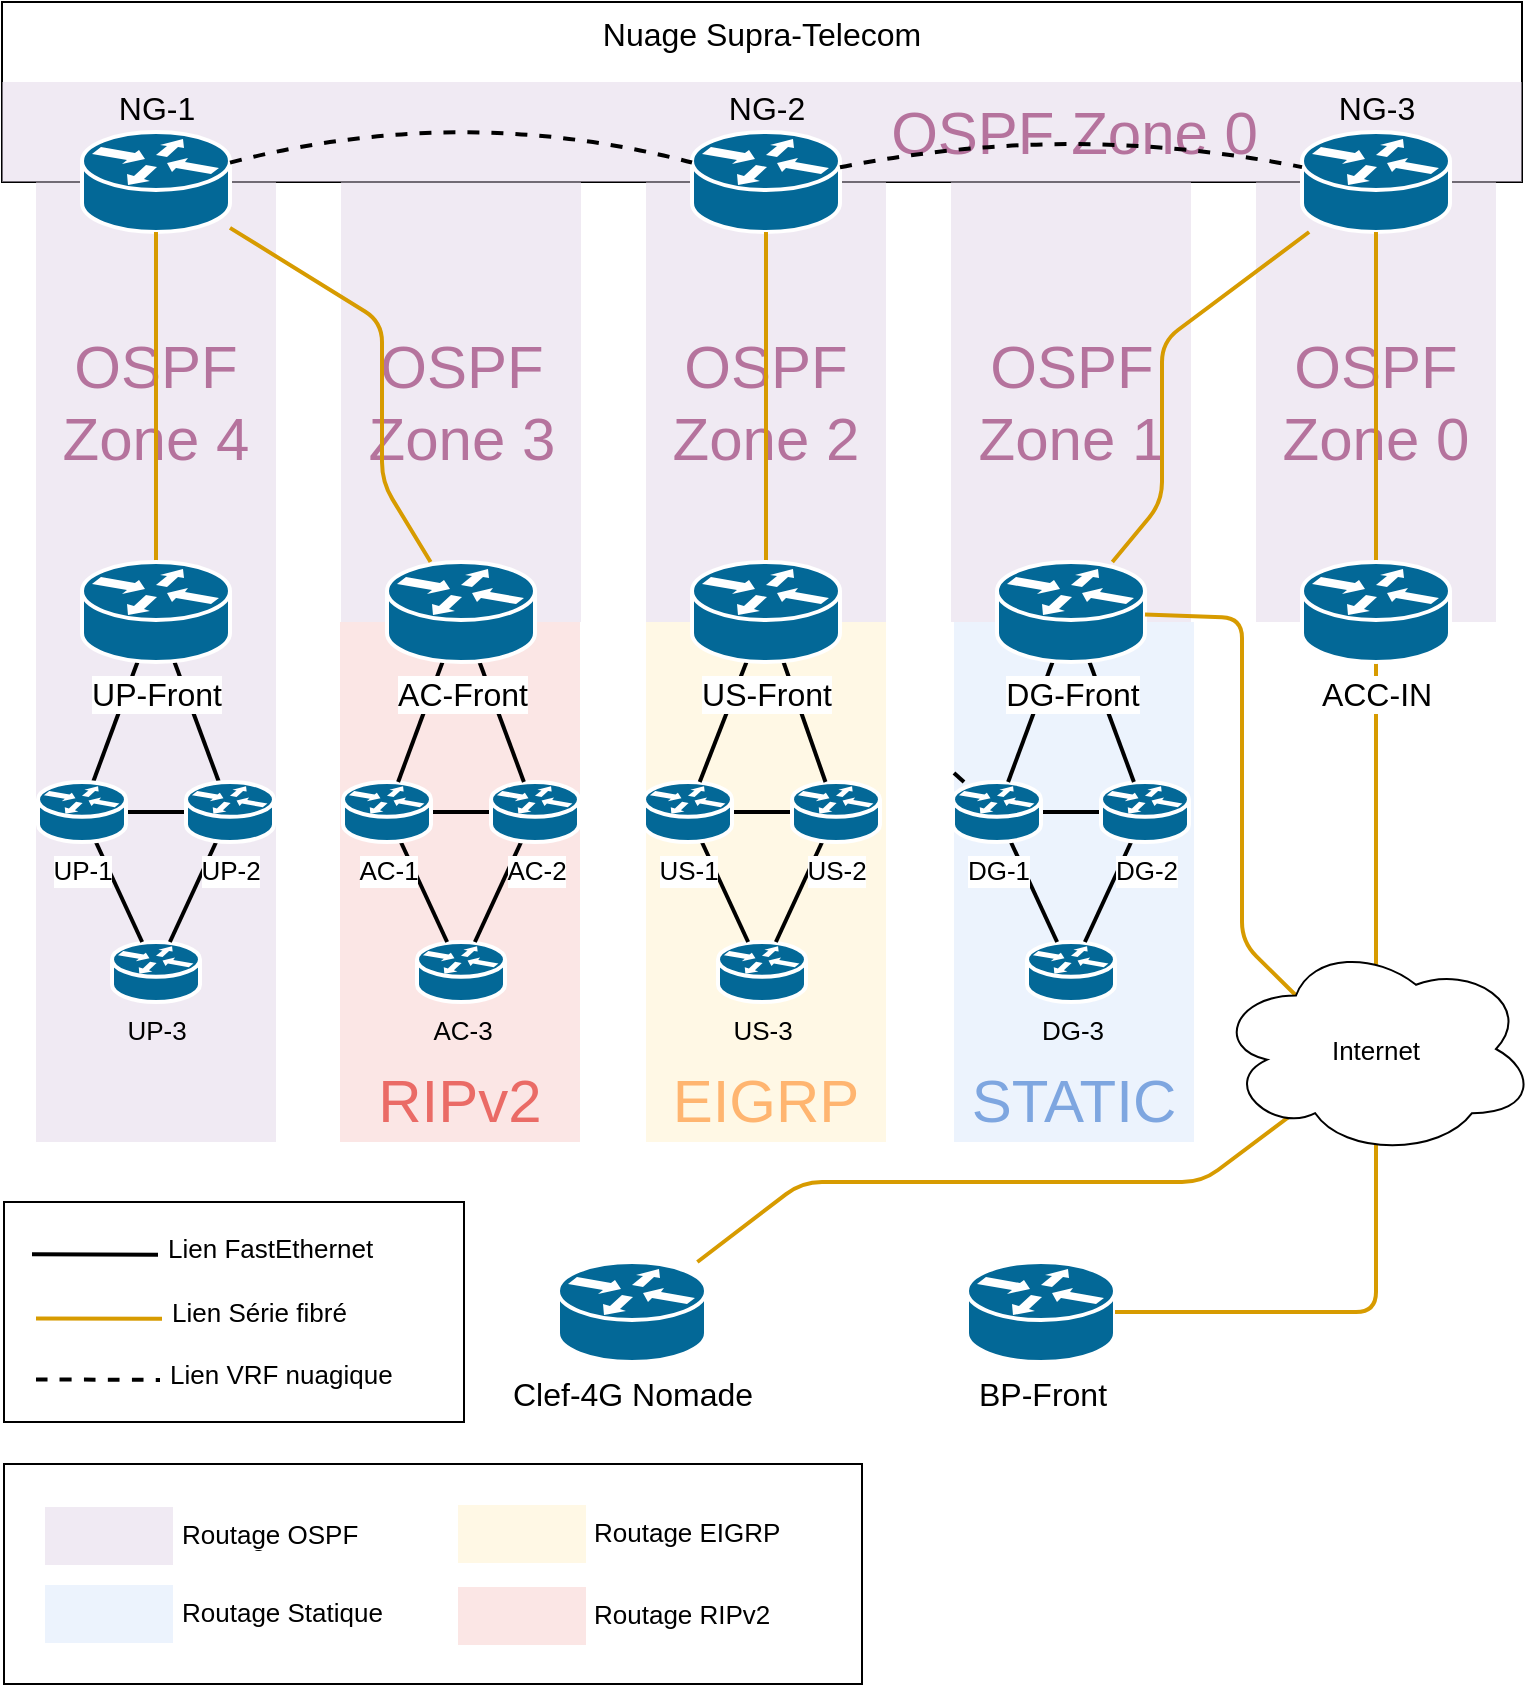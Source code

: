 <mxfile version="10.6.8" type="device"><diagram id="Ez9pEra_-GdRBLpild2g" name="Page-1"><mxGraphModel dx="1400" dy="912" grid="1" gridSize="10" guides="1" tooltips="1" connect="1" arrows="1" fold="1" page="1" pageScale="1" pageWidth="827" pageHeight="1169" math="0" shadow="0"><root><mxCell id="0"/><mxCell id="1" parent="0"/><mxCell id="EGmVSEvZgba_a0k_gKYM-26" value="" style="rounded=0;whiteSpace=wrap;html=1;labelBackgroundColor=#ffffff;fontSize=13;align=left;" vertex="1" parent="1"><mxGeometry x="41" y="741" width="429" height="110" as="geometry"/></mxCell><mxCell id="9GgwvoDfB4AIQ_1qF2Rr-1" value="Nuage Supra-Telecom" style="rounded=0;whiteSpace=wrap;html=1;fontSize=16;verticalAlign=top;" parent="1" vertex="1"><mxGeometry x="40" y="10" width="760" height="90" as="geometry"/></mxCell><mxCell id="EGmVSEvZgba_a0k_gKYM-25" value="" style="rounded=0;whiteSpace=wrap;html=1;strokeColor=none;fillColor=#e1d5e7;opacity=50;" vertex="1" parent="1"><mxGeometry x="670" y="50" width="130" height="50" as="geometry"/></mxCell><mxCell id="EGmVSEvZgba_a0k_gKYM-24" value="&lt;font style=&quot;font-size: 30px&quot; color=&quot;#b5739d&quot;&gt;OSPF Zone 0&lt;/font&gt;&lt;br&gt;" style="rounded=0;whiteSpace=wrap;html=1;strokeColor=none;fillColor=#e1d5e7;opacity=50;align=right;" vertex="1" parent="1"><mxGeometry x="40" y="50" width="630" height="50" as="geometry"/></mxCell><mxCell id="EGmVSEvZgba_a0k_gKYM-23" value="&lt;font style=&quot;font-size: 30px&quot; color=&quot;#b5739d&quot;&gt;OSPF&lt;br&gt;Zone 0&lt;/font&gt;&lt;br&gt;" style="rounded=0;whiteSpace=wrap;html=1;strokeColor=none;fillColor=#e1d5e7;opacity=50;" vertex="1" parent="1"><mxGeometry x="667" y="100" width="120" height="220" as="geometry"/></mxCell><mxCell id="EGmVSEvZgba_a0k_gKYM-11" value="&lt;font style=&quot;font-size: 30px&quot; color=&quot;#ffb570&quot;&gt;EIGRP&lt;/font&gt;" style="rounded=0;whiteSpace=wrap;html=1;strokeColor=none;fillColor=#fff2cc;opacity=50;labelPosition=center;verticalLabelPosition=middle;align=center;verticalAlign=bottom;" vertex="1" parent="1"><mxGeometry x="362" y="320" width="120" height="260" as="geometry"/></mxCell><mxCell id="EGmVSEvZgba_a0k_gKYM-9" value="&lt;span style=&quot;font-size: 30px&quot;&gt;&lt;font color=&quot;#7ea6e0&quot;&gt;STATIC&lt;/font&gt;&lt;/span&gt;&lt;br&gt;" style="rounded=0;whiteSpace=wrap;html=1;strokeColor=none;fillColor=#dae8fc;opacity=50;labelPosition=center;verticalLabelPosition=middle;align=center;verticalAlign=bottom;" vertex="1" parent="1"><mxGeometry x="516" y="320" width="120" height="260" as="geometry"/></mxCell><mxCell id="EGmVSEvZgba_a0k_gKYM-7" value="&lt;font style=&quot;font-size: 30px&quot; color=&quot;#ea6b66&quot;&gt;RIPv2&lt;/font&gt;" style="rounded=0;whiteSpace=wrap;html=1;strokeColor=none;fillColor=#f8cecc;opacity=50;verticalAlign=bottom;" vertex="1" parent="1"><mxGeometry x="209" y="320" width="120" height="260" as="geometry"/></mxCell><mxCell id="EGmVSEvZgba_a0k_gKYM-6" value="" style="rounded=0;whiteSpace=wrap;html=1;strokeColor=none;fillColor=#e1d5e7;opacity=50;" vertex="1" parent="1"><mxGeometry x="57" y="320" width="120" height="260" as="geometry"/></mxCell><mxCell id="EGmVSEvZgba_a0k_gKYM-4" value="&lt;font style=&quot;font-size: 30px&quot; color=&quot;#b5739d&quot;&gt;OSPF&lt;br&gt;Zone 2&lt;/font&gt;&lt;br&gt;" style="rounded=0;whiteSpace=wrap;html=1;strokeColor=none;fillColor=#e1d5e7;opacity=50;" vertex="1" parent="1"><mxGeometry x="362" y="100" width="120" height="220" as="geometry"/></mxCell><mxCell id="EGmVSEvZgba_a0k_gKYM-5" value="&lt;font style=&quot;font-size: 30px&quot; color=&quot;#b5739d&quot;&gt;OSPF&lt;br&gt;Zone 1&lt;/font&gt;&lt;br&gt;" style="rounded=0;whiteSpace=wrap;html=1;strokeColor=none;fillColor=#e1d5e7;opacity=50;" vertex="1" parent="1"><mxGeometry x="514.5" y="100" width="120" height="220" as="geometry"/></mxCell><mxCell id="EGmVSEvZgba_a0k_gKYM-3" value="&lt;font style=&quot;font-size: 30px&quot; color=&quot;#b5739d&quot;&gt;OSPF&lt;br&gt;Zone 3&lt;/font&gt;&lt;br&gt;" style="rounded=0;whiteSpace=wrap;html=1;strokeColor=none;fillColor=#e1d5e7;opacity=50;" vertex="1" parent="1"><mxGeometry x="209.5" y="100" width="120" height="220" as="geometry"/></mxCell><mxCell id="EGmVSEvZgba_a0k_gKYM-1" value="&lt;font style=&quot;font-size: 30px&quot; color=&quot;#b5739d&quot;&gt;OSPF&lt;br&gt;Zone 4&lt;/font&gt;&lt;br&gt;" style="rounded=0;whiteSpace=wrap;html=1;strokeColor=none;fillColor=#e1d5e7;opacity=50;" vertex="1" parent="1"><mxGeometry x="57" y="100" width="120" height="220" as="geometry"/></mxCell><mxCell id="9GgwvoDfB4AIQ_1qF2Rr-2" value="NG-1" style="shape=mxgraph.cisco.routers.router;html=1;pointerEvents=1;dashed=0;fillColor=#036897;strokeColor=#ffffff;strokeWidth=2;verticalLabelPosition=top;verticalAlign=bottom;align=center;outlineConnect=0;fontSize=16;horizontal=1;labelPosition=center;" parent="1" vertex="1"><mxGeometry x="80" y="75" width="74" height="50" as="geometry"/></mxCell><mxCell id="9GgwvoDfB4AIQ_1qF2Rr-3" value="NG-2" style="shape=mxgraph.cisco.routers.router;html=1;pointerEvents=1;dashed=0;fillColor=#036897;strokeColor=#ffffff;strokeWidth=2;verticalLabelPosition=top;verticalAlign=bottom;align=center;outlineConnect=0;fontSize=16;labelPosition=center;" parent="1" vertex="1"><mxGeometry x="385" y="75" width="74" height="50" as="geometry"/></mxCell><mxCell id="9GgwvoDfB4AIQ_1qF2Rr-8" value="NG-3" style="shape=mxgraph.cisco.routers.router;html=1;pointerEvents=1;dashed=0;fillColor=#036897;strokeColor=#ffffff;strokeWidth=2;verticalLabelPosition=top;verticalAlign=bottom;align=center;outlineConnect=0;fontSize=16;labelPosition=center;" parent="1" vertex="1"><mxGeometry x="690" y="75" width="74" height="50" as="geometry"/></mxCell><mxCell id="9GgwvoDfB4AIQ_1qF2Rr-10" value="" style="endArrow=none;html=1;fontSize=16;strokeWidth=2;fillColor=#ffe6cc;strokeColor=#d79b00;" parent="1" source="9GgwvoDfB4AIQ_1qF2Rr-11" target="9GgwvoDfB4AIQ_1qF2Rr-2" edge="1"><mxGeometry width="50" height="50" relative="1" as="geometry"><mxPoint x="413" y="290" as="sourcePoint"/><mxPoint x="117" y="160" as="targetPoint"/></mxGeometry></mxCell><mxCell id="9GgwvoDfB4AIQ_1qF2Rr-17" value="" style="endArrow=none;html=1;fontSize=16;strokeWidth=2;fillColor=#ffe6cc;strokeColor=#d79b00;" parent="1" source="9GgwvoDfB4AIQ_1qF2Rr-12" target="9GgwvoDfB4AIQ_1qF2Rr-2" edge="1"><mxGeometry width="50" height="50" relative="1" as="geometry"><mxPoint x="127" y="300" as="sourcePoint"/><mxPoint x="127" y="135" as="targetPoint"/><Array as="points"><mxPoint x="230" y="250"/><mxPoint x="230" y="170"/></Array></mxGeometry></mxCell><mxCell id="9GgwvoDfB4AIQ_1qF2Rr-18" value="" style="endArrow=none;html=1;fontSize=16;strokeWidth=2;fillColor=#ffe6cc;strokeColor=#d79b00;" parent="1" source="9GgwvoDfB4AIQ_1qF2Rr-15" target="9GgwvoDfB4AIQ_1qF2Rr-3" edge="1"><mxGeometry width="50" height="50" relative="1" as="geometry"><mxPoint x="127" y="300" as="sourcePoint"/><mxPoint x="127" y="135" as="targetPoint"/></mxGeometry></mxCell><mxCell id="9GgwvoDfB4AIQ_1qF2Rr-19" value="" style="endArrow=none;html=1;fontSize=16;strokeWidth=2;fillColor=#ffe6cc;strokeColor=#d79b00;" parent="1" source="9GgwvoDfB4AIQ_1qF2Rr-16" target="9GgwvoDfB4AIQ_1qF2Rr-8" edge="1"><mxGeometry width="50" height="50" relative="1" as="geometry"><mxPoint x="432" y="300" as="sourcePoint"/><mxPoint x="432" y="135" as="targetPoint"/></mxGeometry></mxCell><mxCell id="9GgwvoDfB4AIQ_1qF2Rr-21" value="" style="endArrow=none;html=1;fontSize=16;strokeWidth=2;fillColor=#ffe6cc;strokeColor=#d79b00;" parent="1" source="9GgwvoDfB4AIQ_1qF2Rr-20" target="9GgwvoDfB4AIQ_1qF2Rr-8" edge="1"><mxGeometry width="50" height="50" relative="1" as="geometry"><mxPoint x="432" y="300" as="sourcePoint"/><mxPoint x="432" y="135" as="targetPoint"/><Array as="points"><mxPoint x="620" y="260"/><mxPoint x="620" y="180"/></Array></mxGeometry></mxCell><mxCell id="9GgwvoDfB4AIQ_1qF2Rr-22" value="" style="endArrow=none;dashed=1;html=1;strokeWidth=2;fontSize=16;curved=1;" parent="1" source="9GgwvoDfB4AIQ_1qF2Rr-2" target="9GgwvoDfB4AIQ_1qF2Rr-3" edge="1"><mxGeometry width="50" height="50" relative="1" as="geometry"><mxPoint x="290" y="190" as="sourcePoint"/><mxPoint x="340" y="140" as="targetPoint"/><Array as="points"><mxPoint x="270" y="60"/></Array></mxGeometry></mxCell><mxCell id="9GgwvoDfB4AIQ_1qF2Rr-23" value="" style="endArrow=none;dashed=1;html=1;strokeWidth=2;fontSize=16;curved=1;" parent="1" source="9GgwvoDfB4AIQ_1qF2Rr-3" target="9GgwvoDfB4AIQ_1qF2Rr-8" edge="1"><mxGeometry width="50" height="50" relative="1" as="geometry"><mxPoint x="459" y="99.827" as="sourcePoint"/><mxPoint x="690" y="99.763" as="targetPoint"/><Array as="points"><mxPoint x="575" y="69.5"/></Array></mxGeometry></mxCell><mxCell id="9GgwvoDfB4AIQ_1qF2Rr-27" value="UP-3" style="shape=mxgraph.cisco.routers.router;html=1;pointerEvents=1;dashed=0;fillColor=#036897;strokeColor=#ffffff;strokeWidth=2;verticalLabelPosition=bottom;verticalAlign=top;align=center;outlineConnect=0;fontSize=13;" parent="1" vertex="1"><mxGeometry x="95" y="480" width="44" height="30" as="geometry"/></mxCell><mxCell id="9GgwvoDfB4AIQ_1qF2Rr-30" value="" style="endArrow=none;html=1;strokeWidth=2;fontSize=13;" parent="1" source="9GgwvoDfB4AIQ_1qF2Rr-25" target="9GgwvoDfB4AIQ_1qF2Rr-11" edge="1"><mxGeometry width="50" height="50" relative="1" as="geometry"><mxPoint x="260" y="510" as="sourcePoint"/><mxPoint x="310" y="460" as="targetPoint"/></mxGeometry></mxCell><mxCell id="9GgwvoDfB4AIQ_1qF2Rr-35" value="" style="endArrow=none;html=1;strokeWidth=2;fontSize=13;" parent="1" source="9GgwvoDfB4AIQ_1qF2Rr-26" target="9GgwvoDfB4AIQ_1qF2Rr-11" edge="1"><mxGeometry width="50" height="50" relative="1" as="geometry"><mxPoint x="95.55" y="410" as="sourcePoint"/><mxPoint x="117.75" y="350" as="targetPoint"/></mxGeometry></mxCell><mxCell id="9GgwvoDfB4AIQ_1qF2Rr-36" value="" style="endArrow=none;html=1;strokeWidth=2;fontSize=13;" parent="1" source="9GgwvoDfB4AIQ_1qF2Rr-25" target="9GgwvoDfB4AIQ_1qF2Rr-26" edge="1"><mxGeometry width="50" height="50" relative="1" as="geometry"><mxPoint x="105.55" y="420" as="sourcePoint"/><mxPoint x="127.75" y="360" as="targetPoint"/></mxGeometry></mxCell><mxCell id="9GgwvoDfB4AIQ_1qF2Rr-37" value="" style="endArrow=none;html=1;strokeWidth=2;fontSize=13;" parent="1" source="9GgwvoDfB4AIQ_1qF2Rr-25" target="9GgwvoDfB4AIQ_1qF2Rr-27" edge="1"><mxGeometry width="50" height="50" relative="1" as="geometry"><mxPoint x="115.55" y="430" as="sourcePoint"/><mxPoint x="137.75" y="370" as="targetPoint"/></mxGeometry></mxCell><mxCell id="9GgwvoDfB4AIQ_1qF2Rr-38" value="" style="endArrow=none;html=1;strokeWidth=2;fontSize=13;" parent="1" source="9GgwvoDfB4AIQ_1qF2Rr-27" target="9GgwvoDfB4AIQ_1qF2Rr-26" edge="1"><mxGeometry width="50" height="50" relative="1" as="geometry"><mxPoint x="125.55" y="440" as="sourcePoint"/><mxPoint x="147.75" y="380" as="targetPoint"/></mxGeometry></mxCell><mxCell id="9GgwvoDfB4AIQ_1qF2Rr-11" value="UP-Front" style="shape=mxgraph.cisco.routers.router;html=1;pointerEvents=1;dashed=0;fillColor=#036897;strokeColor=#ffffff;strokeWidth=2;verticalLabelPosition=bottom;verticalAlign=top;align=center;outlineConnect=0;fontSize=16;labelBackgroundColor=#ffffff;" parent="1" vertex="1"><mxGeometry x="80" y="290" width="74" height="50" as="geometry"/></mxCell><mxCell id="9GgwvoDfB4AIQ_1qF2Rr-25" value="UP-1" style="shape=mxgraph.cisco.routers.router;html=1;pointerEvents=1;dashed=0;fillColor=#036897;strokeColor=#ffffff;strokeWidth=2;verticalLabelPosition=bottom;verticalAlign=top;align=center;outlineConnect=0;fontSize=13;labelPosition=center;labelBackgroundColor=#ffffff;" parent="1" vertex="1"><mxGeometry x="58" y="400" width="44" height="30" as="geometry"/></mxCell><mxCell id="9GgwvoDfB4AIQ_1qF2Rr-26" value="UP-2" style="shape=mxgraph.cisco.routers.router;html=1;pointerEvents=1;dashed=0;fillColor=#036897;strokeColor=#ffffff;strokeWidth=2;verticalLabelPosition=bottom;verticalAlign=top;align=center;outlineConnect=0;fontSize=13;labelPosition=center;labelBackgroundColor=#ffffff;" parent="1" vertex="1"><mxGeometry x="132" y="400" width="44" height="30" as="geometry"/></mxCell><mxCell id="9GgwvoDfB4AIQ_1qF2Rr-47" value="AC-3" style="shape=mxgraph.cisco.routers.router;html=1;pointerEvents=1;dashed=0;fillColor=#036897;strokeColor=#ffffff;strokeWidth=2;verticalLabelPosition=bottom;verticalAlign=top;align=center;outlineConnect=0;fontSize=13;" parent="1" vertex="1"><mxGeometry x="247.5" y="480" width="44" height="30" as="geometry"/></mxCell><mxCell id="9GgwvoDfB4AIQ_1qF2Rr-48" value="" style="endArrow=none;html=1;strokeWidth=2;fontSize=13;" parent="1" source="9GgwvoDfB4AIQ_1qF2Rr-51" target="9GgwvoDfB4AIQ_1qF2Rr-52" edge="1"><mxGeometry width="50" height="50" relative="1" as="geometry"><mxPoint x="258.05" y="420" as="sourcePoint"/><mxPoint x="280.25" y="360" as="targetPoint"/></mxGeometry></mxCell><mxCell id="9GgwvoDfB4AIQ_1qF2Rr-49" value="" style="endArrow=none;html=1;strokeWidth=2;fontSize=13;" parent="1" source="9GgwvoDfB4AIQ_1qF2Rr-51" target="9GgwvoDfB4AIQ_1qF2Rr-47" edge="1"><mxGeometry width="50" height="50" relative="1" as="geometry"><mxPoint x="268.05" y="430" as="sourcePoint"/><mxPoint x="290.25" y="370" as="targetPoint"/></mxGeometry></mxCell><mxCell id="9GgwvoDfB4AIQ_1qF2Rr-50" value="" style="endArrow=none;html=1;strokeWidth=2;fontSize=13;" parent="1" source="9GgwvoDfB4AIQ_1qF2Rr-47" target="9GgwvoDfB4AIQ_1qF2Rr-52" edge="1"><mxGeometry width="50" height="50" relative="1" as="geometry"><mxPoint x="278.05" y="440" as="sourcePoint"/><mxPoint x="300.25" y="380" as="targetPoint"/></mxGeometry></mxCell><mxCell id="9GgwvoDfB4AIQ_1qF2Rr-51" value="AC-1" style="shape=mxgraph.cisco.routers.router;html=1;pointerEvents=1;dashed=0;fillColor=#036897;strokeColor=#ffffff;strokeWidth=2;verticalLabelPosition=bottom;verticalAlign=top;align=center;outlineConnect=0;fontSize=13;labelPosition=center;labelBackgroundColor=#ffffff;" parent="1" vertex="1"><mxGeometry x="210.5" y="400" width="44" height="30" as="geometry"/></mxCell><mxCell id="9GgwvoDfB4AIQ_1qF2Rr-52" value="AC-2" style="shape=mxgraph.cisco.routers.router;html=1;pointerEvents=1;dashed=0;fillColor=#036897;strokeColor=#ffffff;strokeWidth=2;verticalLabelPosition=bottom;verticalAlign=top;align=center;outlineConnect=0;fontSize=13;labelPosition=center;labelBackgroundColor=#ffffff;" parent="1" vertex="1"><mxGeometry x="284.5" y="400" width="44" height="30" as="geometry"/></mxCell><mxCell id="9GgwvoDfB4AIQ_1qF2Rr-53" value="" style="endArrow=none;html=1;strokeWidth=2;fontSize=13;" parent="1" source="9GgwvoDfB4AIQ_1qF2Rr-51" target="9GgwvoDfB4AIQ_1qF2Rr-12" edge="1"><mxGeometry width="50" height="50" relative="1" as="geometry"><mxPoint x="95.55" y="410" as="sourcePoint"/><mxPoint x="117.75" y="350" as="targetPoint"/></mxGeometry></mxCell><mxCell id="9GgwvoDfB4AIQ_1qF2Rr-54" value="" style="endArrow=none;html=1;strokeWidth=2;fontSize=13;" parent="1" source="9GgwvoDfB4AIQ_1qF2Rr-52" target="9GgwvoDfB4AIQ_1qF2Rr-12" edge="1"><mxGeometry width="50" height="50" relative="1" as="geometry"><mxPoint x="105.55" y="420" as="sourcePoint"/><mxPoint x="127.75" y="360" as="targetPoint"/></mxGeometry></mxCell><mxCell id="9GgwvoDfB4AIQ_1qF2Rr-12" value="AC-Front" style="shape=mxgraph.cisco.routers.router;html=1;pointerEvents=1;dashed=0;fillColor=#036897;strokeColor=#ffffff;strokeWidth=2;verticalLabelPosition=bottom;verticalAlign=top;align=center;outlineConnect=0;fontSize=16;labelBackgroundColor=#ffffff;" parent="1" vertex="1"><mxGeometry x="232.5" y="290" width="74" height="50" as="geometry"/></mxCell><mxCell id="9GgwvoDfB4AIQ_1qF2Rr-57" value="US-3" style="shape=mxgraph.cisco.routers.router;html=1;pointerEvents=1;dashed=0;fillColor=#036897;strokeColor=#ffffff;strokeWidth=2;verticalLabelPosition=bottom;verticalAlign=top;align=center;outlineConnect=0;fontSize=13;" parent="1" vertex="1"><mxGeometry x="398" y="480" width="44" height="30" as="geometry"/></mxCell><mxCell id="9GgwvoDfB4AIQ_1qF2Rr-58" value="" style="endArrow=none;html=1;strokeWidth=2;fontSize=13;" parent="1" source="9GgwvoDfB4AIQ_1qF2Rr-61" target="9GgwvoDfB4AIQ_1qF2Rr-62" edge="1"><mxGeometry width="50" height="50" relative="1" as="geometry"><mxPoint x="408.55" y="420" as="sourcePoint"/><mxPoint x="430.75" y="360" as="targetPoint"/></mxGeometry></mxCell><mxCell id="9GgwvoDfB4AIQ_1qF2Rr-59" value="" style="endArrow=none;html=1;strokeWidth=2;fontSize=13;" parent="1" source="9GgwvoDfB4AIQ_1qF2Rr-61" target="9GgwvoDfB4AIQ_1qF2Rr-57" edge="1"><mxGeometry width="50" height="50" relative="1" as="geometry"><mxPoint x="418.55" y="430" as="sourcePoint"/><mxPoint x="440.75" y="370" as="targetPoint"/></mxGeometry></mxCell><mxCell id="9GgwvoDfB4AIQ_1qF2Rr-60" value="" style="endArrow=none;html=1;strokeWidth=2;fontSize=13;" parent="1" source="9GgwvoDfB4AIQ_1qF2Rr-57" target="9GgwvoDfB4AIQ_1qF2Rr-62" edge="1"><mxGeometry width="50" height="50" relative="1" as="geometry"><mxPoint x="428.55" y="440" as="sourcePoint"/><mxPoint x="450.75" y="380" as="targetPoint"/></mxGeometry></mxCell><mxCell id="9GgwvoDfB4AIQ_1qF2Rr-61" value="US-1" style="shape=mxgraph.cisco.routers.router;html=1;pointerEvents=1;dashed=0;fillColor=#036897;strokeColor=#ffffff;strokeWidth=2;verticalLabelPosition=bottom;verticalAlign=top;align=center;outlineConnect=0;fontSize=13;labelPosition=center;labelBackgroundColor=#ffffff;" parent="1" vertex="1"><mxGeometry x="361" y="400" width="44" height="30" as="geometry"/></mxCell><mxCell id="9GgwvoDfB4AIQ_1qF2Rr-62" value="US-2" style="shape=mxgraph.cisco.routers.router;html=1;pointerEvents=1;dashed=0;fillColor=#036897;strokeColor=#ffffff;strokeWidth=2;verticalLabelPosition=bottom;verticalAlign=top;align=center;outlineConnect=0;fontSize=13;labelPosition=center;labelBackgroundColor=#ffffff;" parent="1" vertex="1"><mxGeometry x="435" y="400" width="44" height="30" as="geometry"/></mxCell><mxCell id="9GgwvoDfB4AIQ_1qF2Rr-63" value="" style="endArrow=none;html=1;strokeWidth=2;fontSize=13;" parent="1" source="9GgwvoDfB4AIQ_1qF2Rr-62" target="9GgwvoDfB4AIQ_1qF2Rr-15" edge="1"><mxGeometry width="50" height="50" relative="1" as="geometry"><mxPoint x="310.95" y="410" as="sourcePoint"/><mxPoint x="288.75" y="350" as="targetPoint"/></mxGeometry></mxCell><mxCell id="9GgwvoDfB4AIQ_1qF2Rr-64" value="" style="endArrow=none;html=1;strokeWidth=2;fontSize=13;" parent="1" source="9GgwvoDfB4AIQ_1qF2Rr-61" target="9GgwvoDfB4AIQ_1qF2Rr-15" edge="1"><mxGeometry width="50" height="50" relative="1" as="geometry"><mxPoint x="320.95" y="420" as="sourcePoint"/><mxPoint x="298.75" y="360" as="targetPoint"/></mxGeometry></mxCell><mxCell id="9GgwvoDfB4AIQ_1qF2Rr-15" value="US-Front" style="shape=mxgraph.cisco.routers.router;html=1;pointerEvents=1;dashed=0;fillColor=#036897;strokeColor=#ffffff;strokeWidth=2;verticalLabelPosition=bottom;verticalAlign=top;align=center;outlineConnect=0;fontSize=16;labelBackgroundColor=#ffffff;" parent="1" vertex="1"><mxGeometry x="385" y="290" width="74" height="50" as="geometry"/></mxCell><mxCell id="9GgwvoDfB4AIQ_1qF2Rr-67" value="DG-3" style="shape=mxgraph.cisco.routers.router;html=1;pointerEvents=1;dashed=0;fillColor=#036897;strokeColor=#ffffff;strokeWidth=2;verticalLabelPosition=bottom;verticalAlign=top;align=center;outlineConnect=0;fontSize=13;" parent="1" vertex="1"><mxGeometry x="552.5" y="480" width="44" height="30" as="geometry"/></mxCell><mxCell id="9GgwvoDfB4AIQ_1qF2Rr-68" value="" style="endArrow=none;html=1;strokeWidth=2;fontSize=13;" parent="1" source="9GgwvoDfB4AIQ_1qF2Rr-71" target="9GgwvoDfB4AIQ_1qF2Rr-72" edge="1"><mxGeometry width="50" height="50" relative="1" as="geometry"><mxPoint x="563.05" y="420" as="sourcePoint"/><mxPoint x="585.25" y="360" as="targetPoint"/></mxGeometry></mxCell><mxCell id="9GgwvoDfB4AIQ_1qF2Rr-69" value="" style="endArrow=none;html=1;strokeWidth=2;fontSize=13;" parent="1" source="9GgwvoDfB4AIQ_1qF2Rr-71" target="9GgwvoDfB4AIQ_1qF2Rr-67" edge="1"><mxGeometry width="50" height="50" relative="1" as="geometry"><mxPoint x="573.05" y="430" as="sourcePoint"/><mxPoint x="595.25" y="370" as="targetPoint"/><Array as="points"/></mxGeometry></mxCell><mxCell id="9GgwvoDfB4AIQ_1qF2Rr-70" value="" style="endArrow=none;html=1;strokeWidth=2;fontSize=13;" parent="1" source="9GgwvoDfB4AIQ_1qF2Rr-67" target="9GgwvoDfB4AIQ_1qF2Rr-72" edge="1"><mxGeometry width="50" height="50" relative="1" as="geometry"><mxPoint x="583.05" y="440" as="sourcePoint"/><mxPoint x="605.25" y="380" as="targetPoint"/></mxGeometry></mxCell><mxCell id="9GgwvoDfB4AIQ_1qF2Rr-71" value="DG-1" style="shape=mxgraph.cisco.routers.router;html=1;pointerEvents=1;dashed=0;fillColor=#036897;strokeColor=#ffffff;strokeWidth=2;verticalLabelPosition=bottom;verticalAlign=top;align=center;outlineConnect=0;fontSize=13;labelPosition=center;labelBackgroundColor=#ffffff;" parent="1" vertex="1"><mxGeometry x="515.5" y="400" width="44" height="30" as="geometry"/></mxCell><mxCell id="9GgwvoDfB4AIQ_1qF2Rr-72" value="DG-2" style="shape=mxgraph.cisco.routers.router;html=1;pointerEvents=1;dashed=0;fillColor=#036897;strokeColor=#ffffff;strokeWidth=2;verticalLabelPosition=bottom;verticalAlign=top;align=center;outlineConnect=0;fontSize=13;labelPosition=center;labelBackgroundColor=#ffffff;" parent="1" vertex="1"><mxGeometry x="589.5" y="400" width="44" height="30" as="geometry"/></mxCell><mxCell id="9GgwvoDfB4AIQ_1qF2Rr-73" value="" style="endArrow=none;html=1;strokeWidth=2;fontSize=13;" parent="1" source="9GgwvoDfB4AIQ_1qF2Rr-71" target="9GgwvoDfB4AIQ_1qF2Rr-20" edge="1"><mxGeometry width="50" height="50" relative="1" as="geometry"><mxPoint x="461.75" y="410" as="sourcePoint"/><mxPoint x="440.75" y="350" as="targetPoint"/></mxGeometry></mxCell><mxCell id="9GgwvoDfB4AIQ_1qF2Rr-74" value="" style="endArrow=none;html=1;strokeWidth=2;fontSize=13;" parent="1" source="9GgwvoDfB4AIQ_1qF2Rr-72" target="9GgwvoDfB4AIQ_1qF2Rr-20" edge="1"><mxGeometry width="50" height="50" relative="1" as="geometry"><mxPoint x="471.75" y="420" as="sourcePoint"/><mxPoint x="450.75" y="360" as="targetPoint"/></mxGeometry></mxCell><mxCell id="9GgwvoDfB4AIQ_1qF2Rr-20" value="DG-Front" style="shape=mxgraph.cisco.routers.router;html=1;pointerEvents=1;dashed=0;fillColor=#036897;strokeColor=#ffffff;strokeWidth=2;verticalLabelPosition=bottom;verticalAlign=top;align=center;outlineConnect=0;fontSize=16;labelBackgroundColor=#ffffff;" parent="1" vertex="1"><mxGeometry x="537.5" y="290" width="74" height="50" as="geometry"/></mxCell><mxCell id="9GgwvoDfB4AIQ_1qF2Rr-83" value="" style="endArrow=none;html=1;strokeWidth=2;fontSize=13;fillColor=#ffe6cc;strokeColor=#d79b00;" parent="1" target="9GgwvoDfB4AIQ_1qF2Rr-16" edge="1"><mxGeometry width="50" height="50" relative="1" as="geometry"><mxPoint x="727" y="534" as="sourcePoint"/><mxPoint x="736.25" y="340.0" as="targetPoint"/></mxGeometry></mxCell><mxCell id="9GgwvoDfB4AIQ_1qF2Rr-16" value="ACC-IN&lt;br&gt;" style="shape=mxgraph.cisco.routers.router;html=1;pointerEvents=1;dashed=0;fillColor=#036897;strokeColor=#ffffff;strokeWidth=2;verticalLabelPosition=bottom;verticalAlign=top;align=center;outlineConnect=0;fontSize=16;labelBackgroundColor=#ffffff;" parent="1" vertex="1"><mxGeometry x="690" y="290" width="74" height="50" as="geometry"/></mxCell><mxCell id="9GgwvoDfB4AIQ_1qF2Rr-85" value="" style="endArrow=none;html=1;fontSize=16;strokeWidth=2;exitX=0.25;exitY=0.25;exitDx=0;exitDy=0;exitPerimeter=0;fillColor=#ffe6cc;strokeColor=#d79b00;" parent="1" source="9GgwvoDfB4AIQ_1qF2Rr-84" target="9GgwvoDfB4AIQ_1qF2Rr-20" edge="1"><mxGeometry width="50" height="50" relative="1" as="geometry"><mxPoint x="617.385" y="300" as="sourcePoint"/><mxPoint x="709.083" y="135" as="targetPoint"/><Array as="points"><mxPoint x="660" y="480"/><mxPoint x="660" y="318"/></Array></mxGeometry></mxCell><mxCell id="9GgwvoDfB4AIQ_1qF2Rr-86" value="BP-Front" style="shape=mxgraph.cisco.routers.router;html=1;pointerEvents=1;dashed=0;fillColor=#036897;strokeColor=#ffffff;strokeWidth=2;verticalLabelPosition=bottom;verticalAlign=top;align=center;outlineConnect=0;fontSize=16;labelBackgroundColor=#ffffff;" parent="1" vertex="1"><mxGeometry x="522.5" y="640" width="74" height="50" as="geometry"/></mxCell><mxCell id="9GgwvoDfB4AIQ_1qF2Rr-88" value="" style="endArrow=none;html=1;strokeWidth=2;fontSize=13;fillColor=#ffe6cc;strokeColor=#d79b00;" parent="1" source="9GgwvoDfB4AIQ_1qF2Rr-86" edge="1"><mxGeometry width="50" height="50" relative="1" as="geometry"><mxPoint x="737" y="544" as="sourcePoint"/><mxPoint x="727" y="540" as="targetPoint"/><Array as="points"><mxPoint x="727" y="665"/></Array></mxGeometry></mxCell><mxCell id="9GgwvoDfB4AIQ_1qF2Rr-91" value="Clef-4G Nomade" style="shape=mxgraph.cisco.routers.router;html=1;pointerEvents=1;dashed=0;fillColor=#036897;strokeColor=#ffffff;strokeWidth=2;verticalLabelPosition=bottom;verticalAlign=top;align=center;outlineConnect=0;fontSize=16;labelBackgroundColor=#ffffff;" parent="1" vertex="1"><mxGeometry x="318" y="640" width="74" height="50" as="geometry"/></mxCell><mxCell id="9GgwvoDfB4AIQ_1qF2Rr-92" value="" style="endArrow=none;html=1;strokeWidth=2;fontSize=13;fillColor=#ffe6cc;strokeColor=#d79b00;" parent="1" source="9GgwvoDfB4AIQ_1qF2Rr-91" edge="1"><mxGeometry width="50" height="50" relative="1" as="geometry"><mxPoint x="606.5" y="675.0" as="sourcePoint"/><mxPoint x="720" y="540" as="targetPoint"/><Array as="points"><mxPoint x="440" y="600"/><mxPoint x="640" y="600"/></Array></mxGeometry></mxCell><mxCell id="9GgwvoDfB4AIQ_1qF2Rr-84" value="Internet" style="ellipse;shape=cloud;whiteSpace=wrap;html=1;labelBackgroundColor=#ffffff;fontSize=13;" parent="1" vertex="1"><mxGeometry x="647" y="480" width="160" height="107" as="geometry"/></mxCell><mxCell id="EGmVSEvZgba_a0k_gKYM-10" value="" style="endArrow=none;html=1;strokeWidth=2;fontSize=13;" edge="1" parent="1" source="9GgwvoDfB4AIQ_1qF2Rr-71" target="EGmVSEvZgba_a0k_gKYM-9"><mxGeometry width="50" height="50" relative="1" as="geometry"><mxPoint x="544.438" y="430" as="sourcePoint"/><mxPoint x="567.562" y="480" as="targetPoint"/></mxGeometry></mxCell><mxCell id="EGmVSEvZgba_a0k_gKYM-14" value="Routage OSPF" style="text;html=1;strokeColor=none;fillColor=none;align=left;verticalAlign=middle;whiteSpace=wrap;rounded=0;labelBackgroundColor=#ffffff;fontSize=13;" vertex="1" parent="1"><mxGeometry x="127.5" y="761.75" width="120" height="30.357" as="geometry"/></mxCell><mxCell id="9GgwvoDfB4AIQ_1qF2Rr-109" value="" style="rounded=0;whiteSpace=wrap;html=1;labelBackgroundColor=#ffffff;fontSize=13;align=left;" parent="1" vertex="1"><mxGeometry x="41" y="610" width="230" height="110" as="geometry"/></mxCell><mxCell id="9GgwvoDfB4AIQ_1qF2Rr-102" value="" style="endArrow=none;dashed=1;html=1;strokeWidth=2;fontSize=16;curved=1;" parent="1" edge="1"><mxGeometry width="50" height="50" relative="1" as="geometry"><mxPoint x="57" y="698.701" as="sourcePoint"/><mxPoint x="119" y="698.964" as="targetPoint"/><Array as="points"/></mxGeometry></mxCell><mxCell id="9GgwvoDfB4AIQ_1qF2Rr-103" value="" style="endArrow=none;html=1;fontSize=16;strokeWidth=2;fillColor=#ffe6cc;strokeColor=#d79b00;" parent="1" edge="1"><mxGeometry width="50" height="50" relative="1" as="geometry"><mxPoint x="120" y="668.429" as="sourcePoint"/><mxPoint x="57" y="668.212" as="targetPoint"/></mxGeometry></mxCell><mxCell id="9GgwvoDfB4AIQ_1qF2Rr-105" value="" style="endArrow=none;html=1;fontSize=16;strokeWidth=2;" parent="1" edge="1"><mxGeometry width="50" height="50" relative="1" as="geometry"><mxPoint x="118" y="636.393" as="sourcePoint"/><mxPoint x="55" y="636.176" as="targetPoint"/></mxGeometry></mxCell><mxCell id="9GgwvoDfB4AIQ_1qF2Rr-106" value="Lien FastEthernet" style="text;html=1;strokeColor=none;fillColor=none;align=left;verticalAlign=middle;whiteSpace=wrap;rounded=0;labelBackgroundColor=#ffffff;fontSize=13;" parent="1" vertex="1"><mxGeometry x="121" y="618.179" width="113" height="30.357" as="geometry"/></mxCell><mxCell id="9GgwvoDfB4AIQ_1qF2Rr-107" value="Lien Série fibré" style="text;html=1;strokeColor=none;fillColor=none;align=left;verticalAlign=middle;whiteSpace=wrap;rounded=0;labelBackgroundColor=#ffffff;fontSize=13;" parent="1" vertex="1"><mxGeometry x="123" y="650.214" width="113" height="30.357" as="geometry"/></mxCell><mxCell id="9GgwvoDfB4AIQ_1qF2Rr-108" value="Lien VRF nuagique" style="text;html=1;strokeColor=none;fillColor=none;align=left;verticalAlign=middle;whiteSpace=wrap;rounded=0;labelBackgroundColor=#ffffff;fontSize=13;" parent="1" vertex="1"><mxGeometry x="122" y="680.75" width="120" height="30.357" as="geometry"/></mxCell><mxCell id="EGmVSEvZgba_a0k_gKYM-13" value="" style="rounded=0;whiteSpace=wrap;html=1;strokeColor=none;fillColor=#e1d5e7;opacity=50;" vertex="1" parent="1"><mxGeometry x="61.5" y="762.5" width="64" height="29" as="geometry"/></mxCell><mxCell id="EGmVSEvZgba_a0k_gKYM-15" value="" style="rounded=0;whiteSpace=wrap;html=1;strokeColor=none;fillColor=#dae8fc;opacity=50;" vertex="1" parent="1"><mxGeometry x="61.5" y="801.5" width="64" height="29" as="geometry"/></mxCell><mxCell id="EGmVSEvZgba_a0k_gKYM-16" value="Routage Statique" style="text;html=1;strokeColor=none;fillColor=none;align=left;verticalAlign=middle;whiteSpace=wrap;rounded=0;labelBackgroundColor=#ffffff;fontSize=13;" vertex="1" parent="1"><mxGeometry x="127.5" y="800.25" width="120" height="30.357" as="geometry"/></mxCell><mxCell id="EGmVSEvZgba_a0k_gKYM-18" value="Routage OSPF" style="text;html=1;strokeColor=none;fillColor=none;align=left;verticalAlign=middle;whiteSpace=wrap;rounded=0;labelBackgroundColor=#ffffff;fontSize=13;" vertex="1" parent="1"><mxGeometry x="127.5" y="761.25" width="120" height="30.357" as="geometry"/></mxCell><mxCell id="EGmVSEvZgba_a0k_gKYM-19" value="" style="rounded=0;whiteSpace=wrap;html=1;strokeColor=none;fillColor=#fff2cc;opacity=50;" vertex="1" parent="1"><mxGeometry x="268" y="761.5" width="64" height="29" as="geometry"/></mxCell><mxCell id="EGmVSEvZgba_a0k_gKYM-20" value="Routage EIGRP" style="text;html=1;strokeColor=none;fillColor=none;align=left;verticalAlign=middle;whiteSpace=wrap;rounded=0;labelBackgroundColor=#ffffff;fontSize=13;" vertex="1" parent="1"><mxGeometry x="334" y="760.25" width="120" height="30.357" as="geometry"/></mxCell><mxCell id="EGmVSEvZgba_a0k_gKYM-21" value="" style="rounded=0;whiteSpace=wrap;html=1;strokeColor=none;fillColor=#f8cecc;opacity=50;" vertex="1" parent="1"><mxGeometry x="268" y="802.5" width="64" height="29" as="geometry"/></mxCell><mxCell id="EGmVSEvZgba_a0k_gKYM-22" value="Routage RIPv2" style="text;html=1;strokeColor=none;fillColor=none;align=left;verticalAlign=middle;whiteSpace=wrap;rounded=0;labelBackgroundColor=#ffffff;fontSize=13;" vertex="1" parent="1"><mxGeometry x="334" y="801.25" width="120" height="30.357" as="geometry"/></mxCell></root></mxGraphModel></diagram></mxfile>